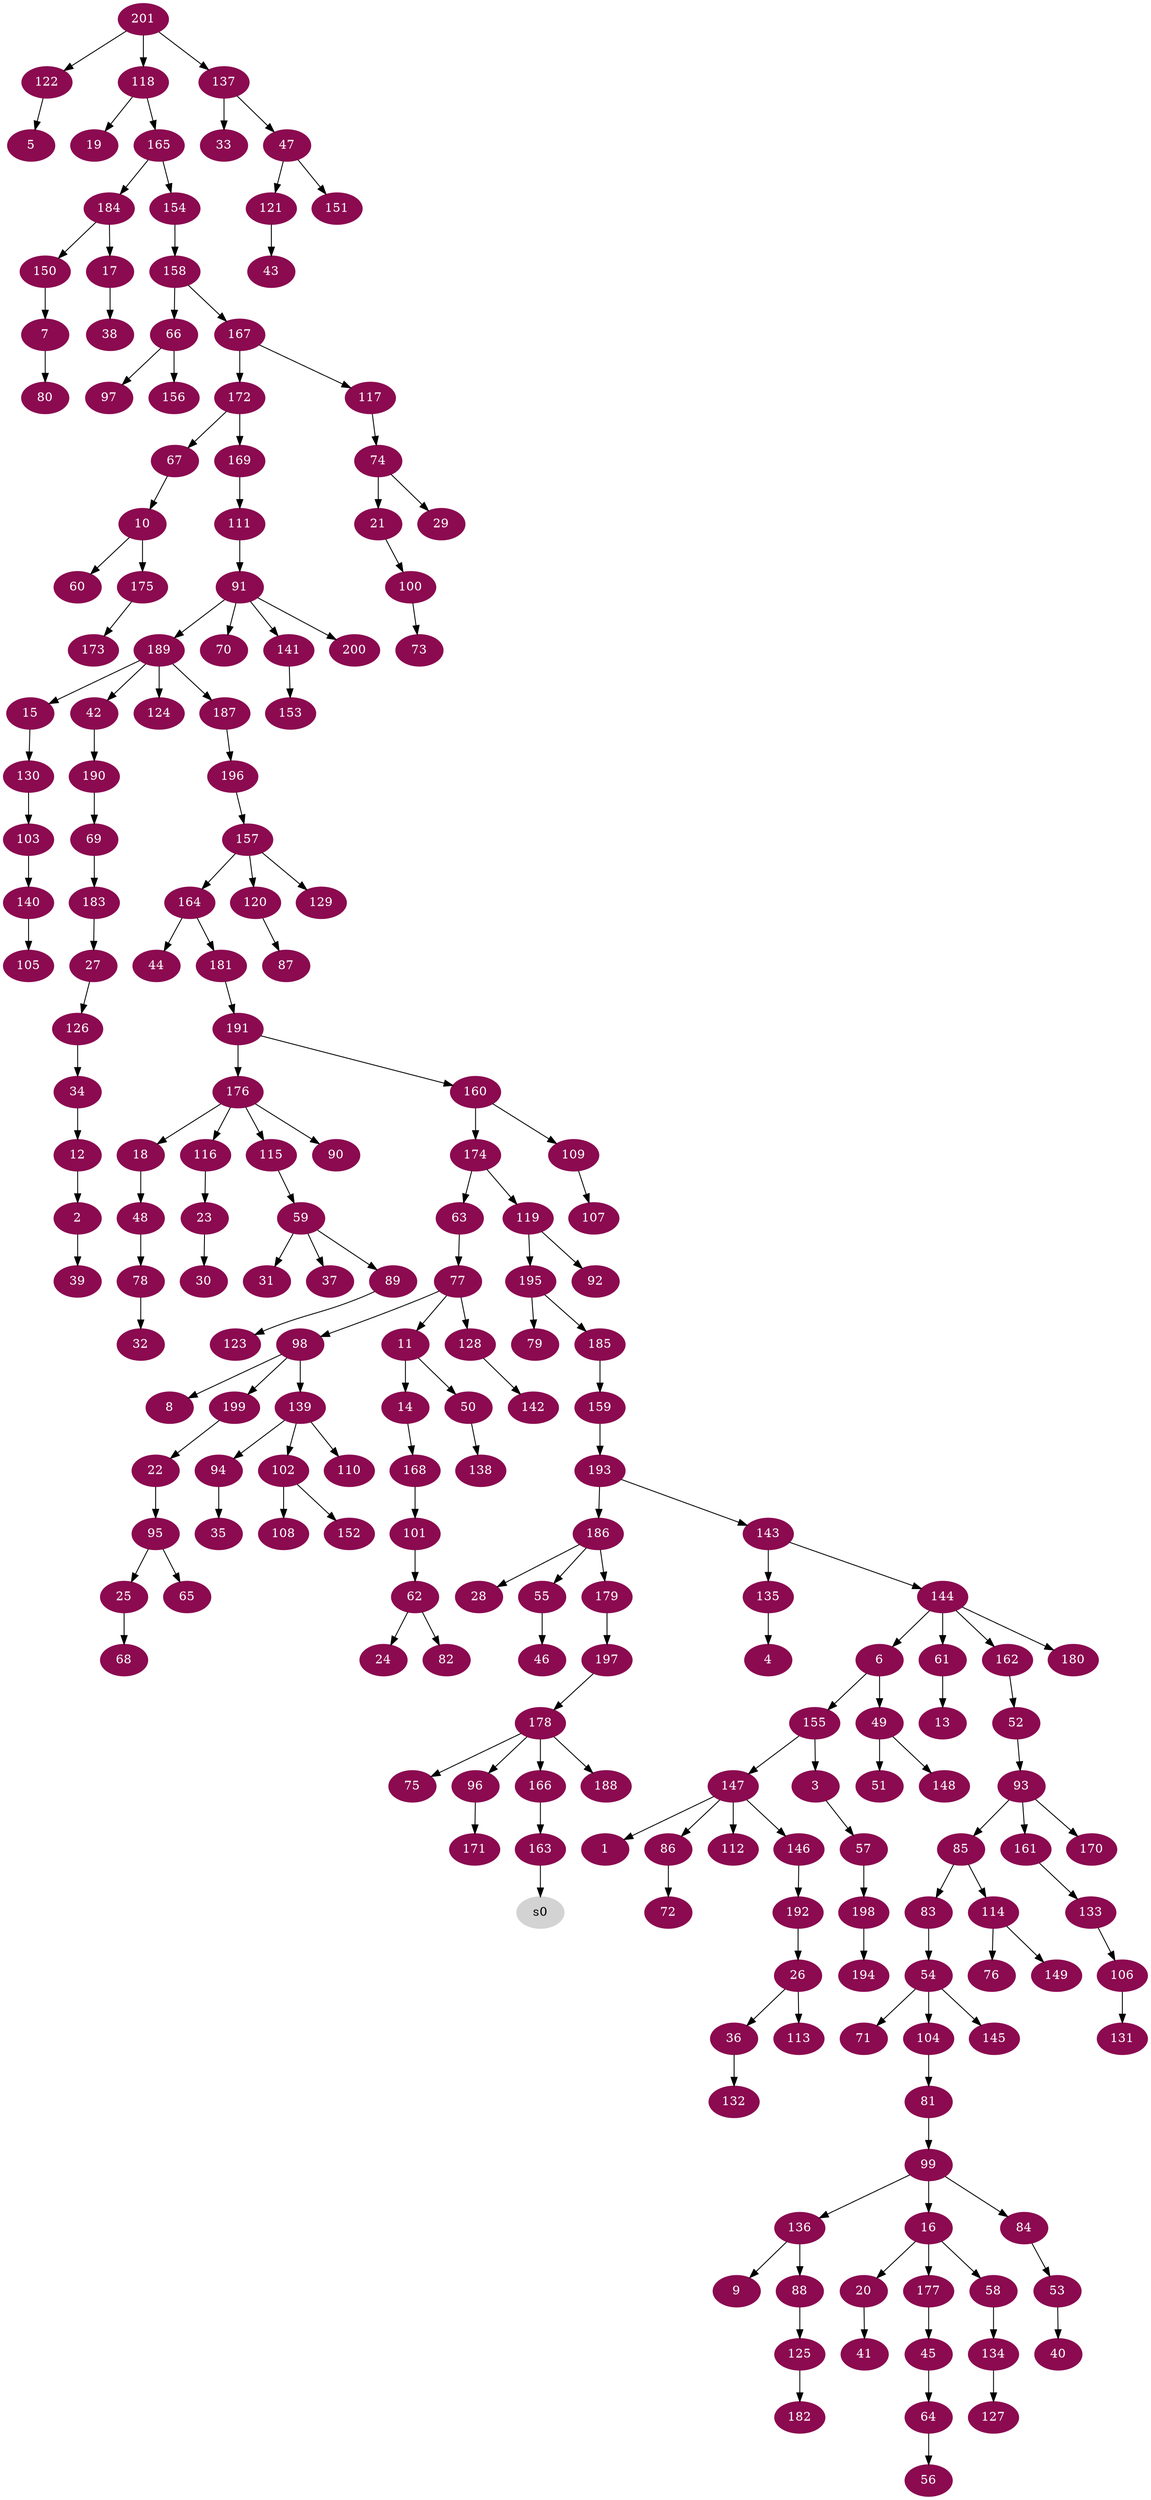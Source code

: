 digraph G {
node [color=deeppink4, style=filled, fontcolor=white];
147 -> 1;
12 -> 2;
155 -> 3;
135 -> 4;
122 -> 5;
144 -> 6;
150 -> 7;
98 -> 8;
136 -> 9;
67 -> 10;
77 -> 11;
34 -> 12;
61 -> 13;
11 -> 14;
189 -> 15;
99 -> 16;
184 -> 17;
176 -> 18;
118 -> 19;
16 -> 20;
74 -> 21;
199 -> 22;
116 -> 23;
62 -> 24;
95 -> 25;
192 -> 26;
183 -> 27;
186 -> 28;
74 -> 29;
23 -> 30;
59 -> 31;
78 -> 32;
137 -> 33;
126 -> 34;
94 -> 35;
26 -> 36;
59 -> 37;
17 -> 38;
2 -> 39;
53 -> 40;
20 -> 41;
189 -> 42;
121 -> 43;
164 -> 44;
177 -> 45;
55 -> 46;
137 -> 47;
18 -> 48;
6 -> 49;
11 -> 50;
49 -> 51;
162 -> 52;
84 -> 53;
83 -> 54;
186 -> 55;
64 -> 56;
3 -> 57;
16 -> 58;
115 -> 59;
10 -> 60;
144 -> 61;
101 -> 62;
174 -> 63;
45 -> 64;
95 -> 65;
158 -> 66;
172 -> 67;
25 -> 68;
190 -> 69;
91 -> 70;
54 -> 71;
86 -> 72;
100 -> 73;
117 -> 74;
178 -> 75;
114 -> 76;
63 -> 77;
48 -> 78;
195 -> 79;
7 -> 80;
104 -> 81;
62 -> 82;
85 -> 83;
99 -> 84;
93 -> 85;
147 -> 86;
120 -> 87;
136 -> 88;
59 -> 89;
176 -> 90;
111 -> 91;
119 -> 92;
52 -> 93;
139 -> 94;
22 -> 95;
178 -> 96;
66 -> 97;
77 -> 98;
81 -> 99;
21 -> 100;
168 -> 101;
139 -> 102;
130 -> 103;
54 -> 104;
140 -> 105;
133 -> 106;
109 -> 107;
102 -> 108;
160 -> 109;
139 -> 110;
169 -> 111;
147 -> 112;
26 -> 113;
85 -> 114;
176 -> 115;
176 -> 116;
167 -> 117;
201 -> 118;
174 -> 119;
157 -> 120;
47 -> 121;
201 -> 122;
89 -> 123;
189 -> 124;
88 -> 125;
27 -> 126;
134 -> 127;
77 -> 128;
157 -> 129;
15 -> 130;
106 -> 131;
36 -> 132;
161 -> 133;
58 -> 134;
143 -> 135;
99 -> 136;
201 -> 137;
50 -> 138;
98 -> 139;
103 -> 140;
91 -> 141;
128 -> 142;
193 -> 143;
143 -> 144;
54 -> 145;
147 -> 146;
155 -> 147;
49 -> 148;
114 -> 149;
184 -> 150;
47 -> 151;
102 -> 152;
141 -> 153;
165 -> 154;
6 -> 155;
66 -> 156;
196 -> 157;
154 -> 158;
185 -> 159;
191 -> 160;
93 -> 161;
144 -> 162;
166 -> 163;
157 -> 164;
118 -> 165;
178 -> 166;
158 -> 167;
14 -> 168;
172 -> 169;
93 -> 170;
96 -> 171;
167 -> 172;
175 -> 173;
160 -> 174;
10 -> 175;
191 -> 176;
16 -> 177;
197 -> 178;
186 -> 179;
144 -> 180;
164 -> 181;
125 -> 182;
69 -> 183;
165 -> 184;
195 -> 185;
193 -> 186;
189 -> 187;
178 -> 188;
91 -> 189;
42 -> 190;
181 -> 191;
146 -> 192;
159 -> 193;
198 -> 194;
119 -> 195;
187 -> 196;
179 -> 197;
57 -> 198;
98 -> 199;
91 -> 200;
node [color=lightgrey, style=filled, fontcolor=black];
163 -> s0;
}
